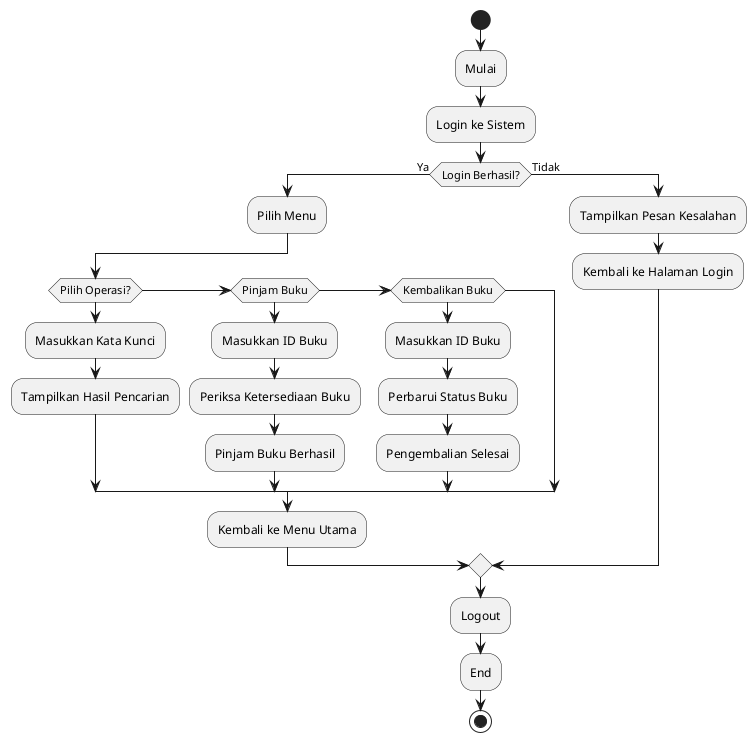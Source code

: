 @startuml
start
:Mulai;
:Login ke Sistem;
if (Login Berhasil?) then (Ya)
  :Pilih Menu;
  if (Pilih Operasi?) then
    :Masukkan Kata Kunci;
    :Tampilkan Hasil Pencarian;
  else if (Pinjam Buku)
    :Masukkan ID Buku;
    :Periksa Ketersediaan Buku;
    :Pinjam Buku Berhasil;
  else if (Kembalikan Buku)
    :Masukkan ID Buku;
    :Perbarui Status Buku;
    :Pengembalian Selesai;
  endif
  :Kembali ke Menu Utama;
else (Tidak)
  :Tampilkan Pesan Kesalahan;
  :Kembali ke Halaman Login;
endif
:Logout;
:End;
stop
@enduml
